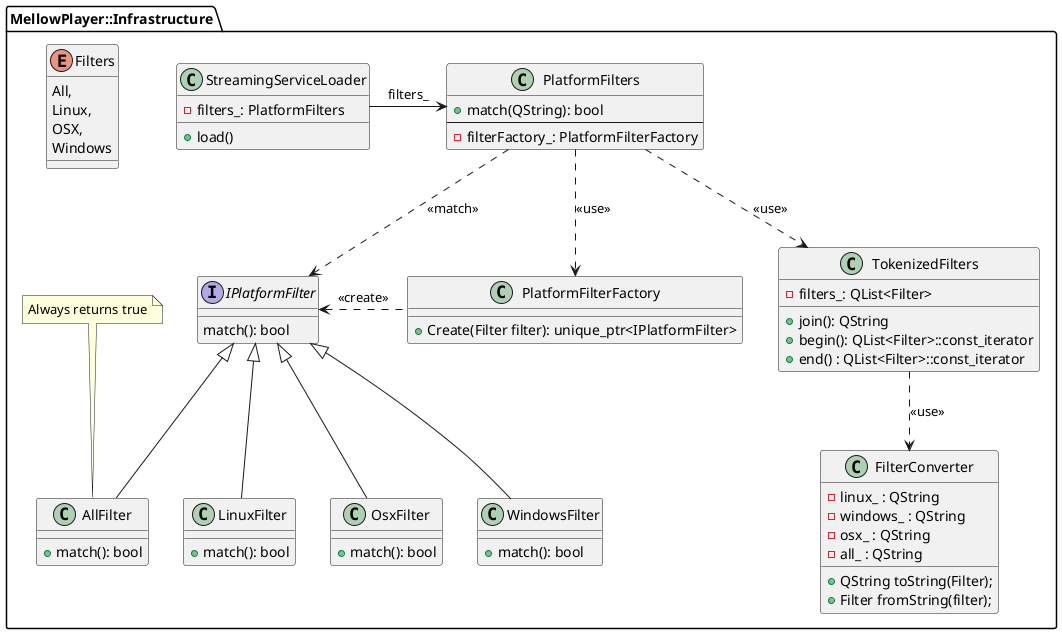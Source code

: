 @startuml

package MellowPlayer::Infrastructure {
    class StreamingServiceLoader {
        + load()
        - filters_: PlatformFilters
    }
    StreamingServiceLoader -right-> PlatformFilters: filters_

    enum Filters {
        All,
        Linux,
        OSX,
        Windows
    }

    class FilterConverter {
        + QString toString(Filter);
        + Filter fromString(filter);
        - linux_ : QString
        - windows_ : QString
        - osx_ : QString
        - all_ : QString
    }

    class TokenizedFilters {
        - filters_: QList<Filter>
        + join(): QString
        + begin(): QList<Filter>::const_iterator
        + end() : QList<Filter>::const_iterator
    }
    TokenizedFilters ..> FilterConverter: <<use>>

    class PlatformFilterFactory {
        + Create(Filter filter): unique_ptr<IPlatformFilter>
    }
    PlatformFilterFactory .left.> IPlatformFilter: <<create>>

    class PlatformFilters {
        + match(QString): bool
        --
        - filterFactory_: PlatformFilterFactory
    }
    PlatformFilters ..> TokenizedFilters : <<use>>
    PlatformFilters ..> PlatformFilterFactory : <<use>>

    PlatformFilters ..> IPlatformFilter: <<match>>

    interface IPlatformFilter {
         match(): bool
    }

    class AllFilter {
        + match(): bool
    }
    IPlatformFilter <|-- AllFilter
    note top
    Always returns true
    end note

    class LinuxFilter {
        + match(): bool
    }
    IPlatformFilter <|-- LinuxFilter

    class OsxFilter {
        + match(): bool
    }
    IPlatformFilter <|-- OsxFilter

    class WindowsFilter  {
        + match(): bool
    }
    IPlatformFilter <|-- WindowsFilter
}

@enduml
